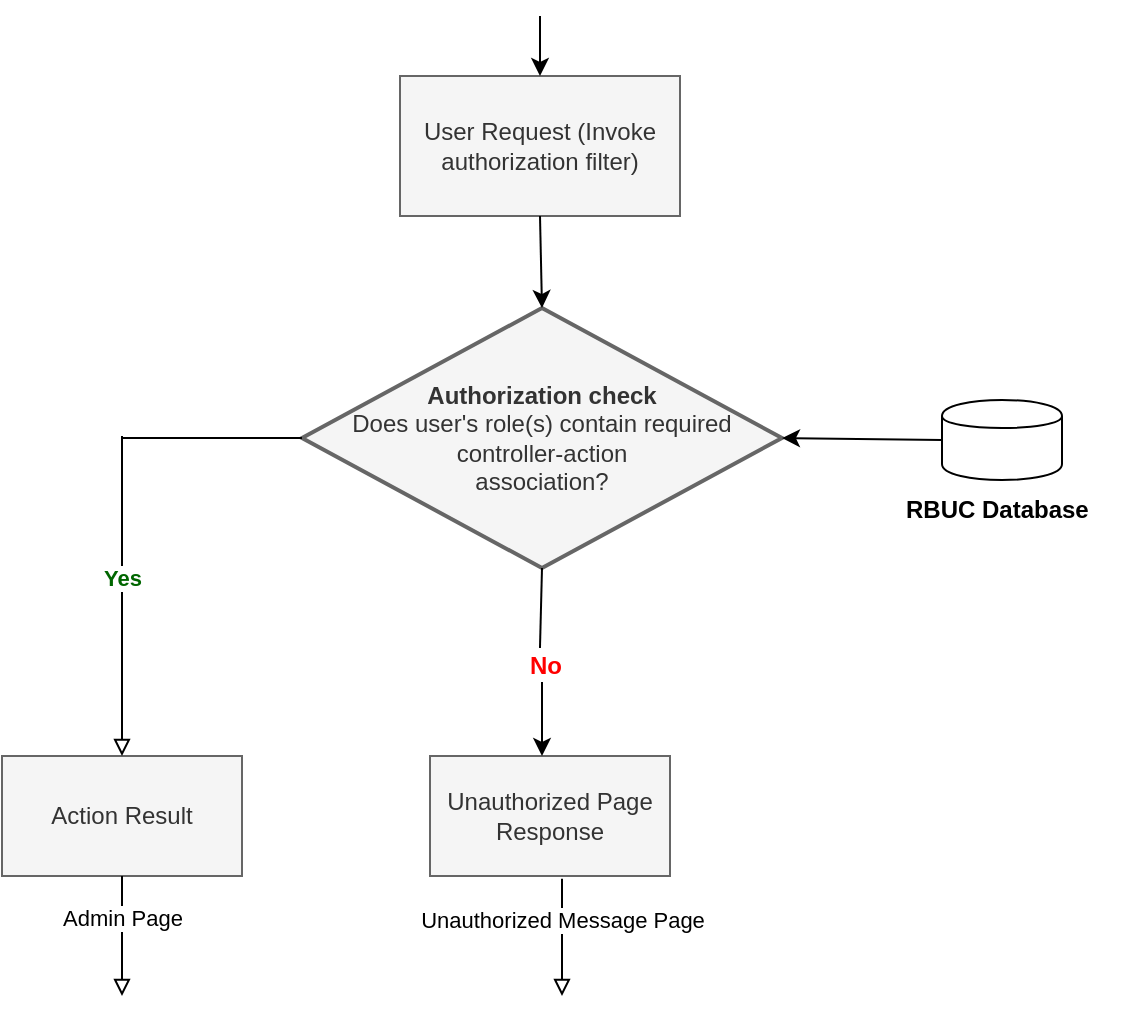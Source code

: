 <mxfile version="10.8.9" type="device"><diagram id="LKrJXxpB5f77gZOfZNzB" name="Page-1"><mxGraphModel dx="988" dy="532" grid="1" gridSize="10" guides="1" tooltips="1" connect="1" arrows="1" fold="1" page="1" pageScale="1" pageWidth="850" pageHeight="1100" math="0" shadow="0"><root><mxCell id="0"/><mxCell id="1" parent="0"/><mxCell id="a5x6BE7RbxdiTSfleS6U-1" value="" style="shape=cylinder;whiteSpace=wrap;html=1;boundedLbl=1;backgroundOutline=1;" vertex="1" parent="1"><mxGeometry x="680" y="222" width="60" height="40" as="geometry"/></mxCell><mxCell id="a5x6BE7RbxdiTSfleS6U-2" value="User Request (Invoke authorization filter)" style="rounded=0;whiteSpace=wrap;html=1;fillColor=#f5f5f5;strokeColor=#666666;fontColor=#333333;" vertex="1" parent="1"><mxGeometry x="409" y="60" width="140" height="70" as="geometry"/></mxCell><mxCell id="a5x6BE7RbxdiTSfleS6U-3" value="&lt;b&gt;Authorization check&lt;/b&gt;&lt;br&gt;Does user's role(s) contain required &lt;br&gt;controller-action&lt;br&gt;association?&lt;br&gt;" style="strokeWidth=2;html=1;shape=mxgraph.flowchart.decision;whiteSpace=wrap;fillColor=#f5f5f5;strokeColor=#666666;fontColor=#333333;" vertex="1" parent="1"><mxGeometry x="360" y="176" width="240" height="130" as="geometry"/></mxCell><mxCell id="a5x6BE7RbxdiTSfleS6U-5" value="Unauthorized Page Response" style="rounded=0;whiteSpace=wrap;html=1;fillColor=#f5f5f5;strokeColor=#666666;fontColor=#333333;" vertex="1" parent="1"><mxGeometry x="424" y="400" width="120" height="60" as="geometry"/></mxCell><mxCell id="a5x6BE7RbxdiTSfleS6U-6" value="Action Result" style="rounded=0;whiteSpace=wrap;html=1;fillColor=#f5f5f5;strokeColor=#666666;fontColor=#333333;" vertex="1" parent="1"><mxGeometry x="210" y="400" width="120" height="60" as="geometry"/></mxCell><mxCell id="a5x6BE7RbxdiTSfleS6U-7" value="" style="endArrow=classic;html=1;entryX=1;entryY=0.5;entryDx=0;entryDy=0;entryPerimeter=0;exitX=0;exitY=0.5;exitDx=0;exitDy=0;" edge="1" parent="1" source="a5x6BE7RbxdiTSfleS6U-1" target="a5x6BE7RbxdiTSfleS6U-3"><mxGeometry width="50" height="50" relative="1" as="geometry"><mxPoint x="210" y="530" as="sourcePoint"/><mxPoint x="260" y="480" as="targetPoint"/></mxGeometry></mxCell><mxCell id="a5x6BE7RbxdiTSfleS6U-8" value="" style="endArrow=classic;html=1;" edge="1" parent="1"><mxGeometry width="50" height="50" relative="1" as="geometry"><mxPoint x="480" y="363" as="sourcePoint"/><mxPoint x="480" y="400" as="targetPoint"/></mxGeometry></mxCell><mxCell id="a5x6BE7RbxdiTSfleS6U-13" value="" style="endArrow=none;html=1;entryX=0.5;entryY=1;entryDx=0;entryDy=0;entryPerimeter=0;exitX=0.233;exitY=0.05;exitDx=0;exitDy=0;exitPerimeter=0;" edge="1" parent="1" source="a5x6BE7RbxdiTSfleS6U-14" target="a5x6BE7RbxdiTSfleS6U-3"><mxGeometry width="50" height="50" relative="1" as="geometry"><mxPoint x="480" y="340" as="sourcePoint"/><mxPoint x="260" y="480" as="targetPoint"/></mxGeometry></mxCell><mxCell id="a5x6BE7RbxdiTSfleS6U-14" value="No" style="text;html=1;resizable=0;points=[];autosize=1;align=left;verticalAlign=top;spacingTop=-4;fontStyle=1;fontColor=#FF0000;" vertex="1" parent="1"><mxGeometry x="472" y="345" width="30" height="20" as="geometry"/></mxCell><mxCell id="a5x6BE7RbxdiTSfleS6U-15" value="" style="endArrow=classic;html=1;fontColor=#FF0000;entryX=0.5;entryY=0;entryDx=0;entryDy=0;entryPerimeter=0;exitX=0.5;exitY=1;exitDx=0;exitDy=0;" edge="1" parent="1" source="a5x6BE7RbxdiTSfleS6U-2" target="a5x6BE7RbxdiTSfleS6U-3"><mxGeometry width="50" height="50" relative="1" as="geometry"><mxPoint x="390" y="190" as="sourcePoint"/><mxPoint x="440" y="140" as="targetPoint"/></mxGeometry></mxCell><mxCell id="a5x6BE7RbxdiTSfleS6U-16" value="" style="endArrow=classic;html=1;fontColor=#FF0000;entryX=0.5;entryY=0;entryDx=0;entryDy=0;" edge="1" parent="1" target="a5x6BE7RbxdiTSfleS6U-2"><mxGeometry width="50" height="50" relative="1" as="geometry"><mxPoint x="479" y="30" as="sourcePoint"/><mxPoint x="490" y="190" as="targetPoint"/></mxGeometry></mxCell><mxCell id="a5x6BE7RbxdiTSfleS6U-20" value="Yes" style="endArrow=block;endFill=0;html=1;fontColor=#006600;entryX=0.5;entryY=0;entryDx=0;entryDy=0;horizontal=1;verticalAlign=bottom;align=center;fontStyle=1" edge="1" parent="1" target="a5x6BE7RbxdiTSfleS6U-6"><mxGeometry width="160" relative="1" as="geometry"><mxPoint x="270" y="240" as="sourcePoint"/><mxPoint x="370" y="480" as="targetPoint"/></mxGeometry></mxCell><mxCell id="a5x6BE7RbxdiTSfleS6U-21" value="" style="endArrow=none;html=1;fontColor=#006600;align=center;entryX=0;entryY=0.5;entryDx=0;entryDy=0;entryPerimeter=0;" edge="1" parent="1" target="a5x6BE7RbxdiTSfleS6U-3"><mxGeometry width="50" height="50" relative="1" as="geometry"><mxPoint x="270" y="241" as="sourcePoint"/><mxPoint x="260" y="480" as="targetPoint"/></mxGeometry></mxCell><mxCell id="a5x6BE7RbxdiTSfleS6U-23" value="&lt;span style=&quot;font-weight: normal&quot;&gt;&lt;font color=&quot;#000000&quot;&gt;Admin Page&lt;/font&gt;&lt;/span&gt;" style="endArrow=block;endFill=0;html=1;fontColor=#006600;horizontal=1;verticalAlign=bottom;align=center;fontStyle=1;exitX=0.5;exitY=1;exitDx=0;exitDy=0;" edge="1" parent="1" source="a5x6BE7RbxdiTSfleS6U-6"><mxGeometry width="160" relative="1" as="geometry"><mxPoint x="280" y="250" as="sourcePoint"/><mxPoint x="270" y="520" as="targetPoint"/></mxGeometry></mxCell><mxCell id="a5x6BE7RbxdiTSfleS6U-24" value="&lt;span style=&quot;font-weight: normal&quot;&gt;&lt;font color=&quot;#000000&quot;&gt;Unauthorized Message Page&lt;/font&gt;&lt;/span&gt;" style="endArrow=block;endFill=0;html=1;fontColor=#006600;horizontal=1;verticalAlign=bottom;align=center;fontStyle=1;exitX=0.55;exitY=1.022;exitDx=0;exitDy=0;exitPerimeter=0;" edge="1" parent="1" source="a5x6BE7RbxdiTSfleS6U-5"><mxGeometry width="160" relative="1" as="geometry"><mxPoint x="280" y="469.667" as="sourcePoint"/><mxPoint x="490" y="520" as="targetPoint"/></mxGeometry></mxCell><mxCell id="a5x6BE7RbxdiTSfleS6U-25" value="&lt;b&gt;&lt;font color=&quot;#000000&quot;&gt;RBUC Database&lt;/font&gt;&lt;/b&gt;" style="text;html=1;resizable=0;points=[];autosize=1;align=left;verticalAlign=top;spacingTop=-4;fontColor=#006600;" vertex="1" parent="1"><mxGeometry x="660" y="267" width="110" height="20" as="geometry"/></mxCell></root></mxGraphModel></diagram></mxfile>